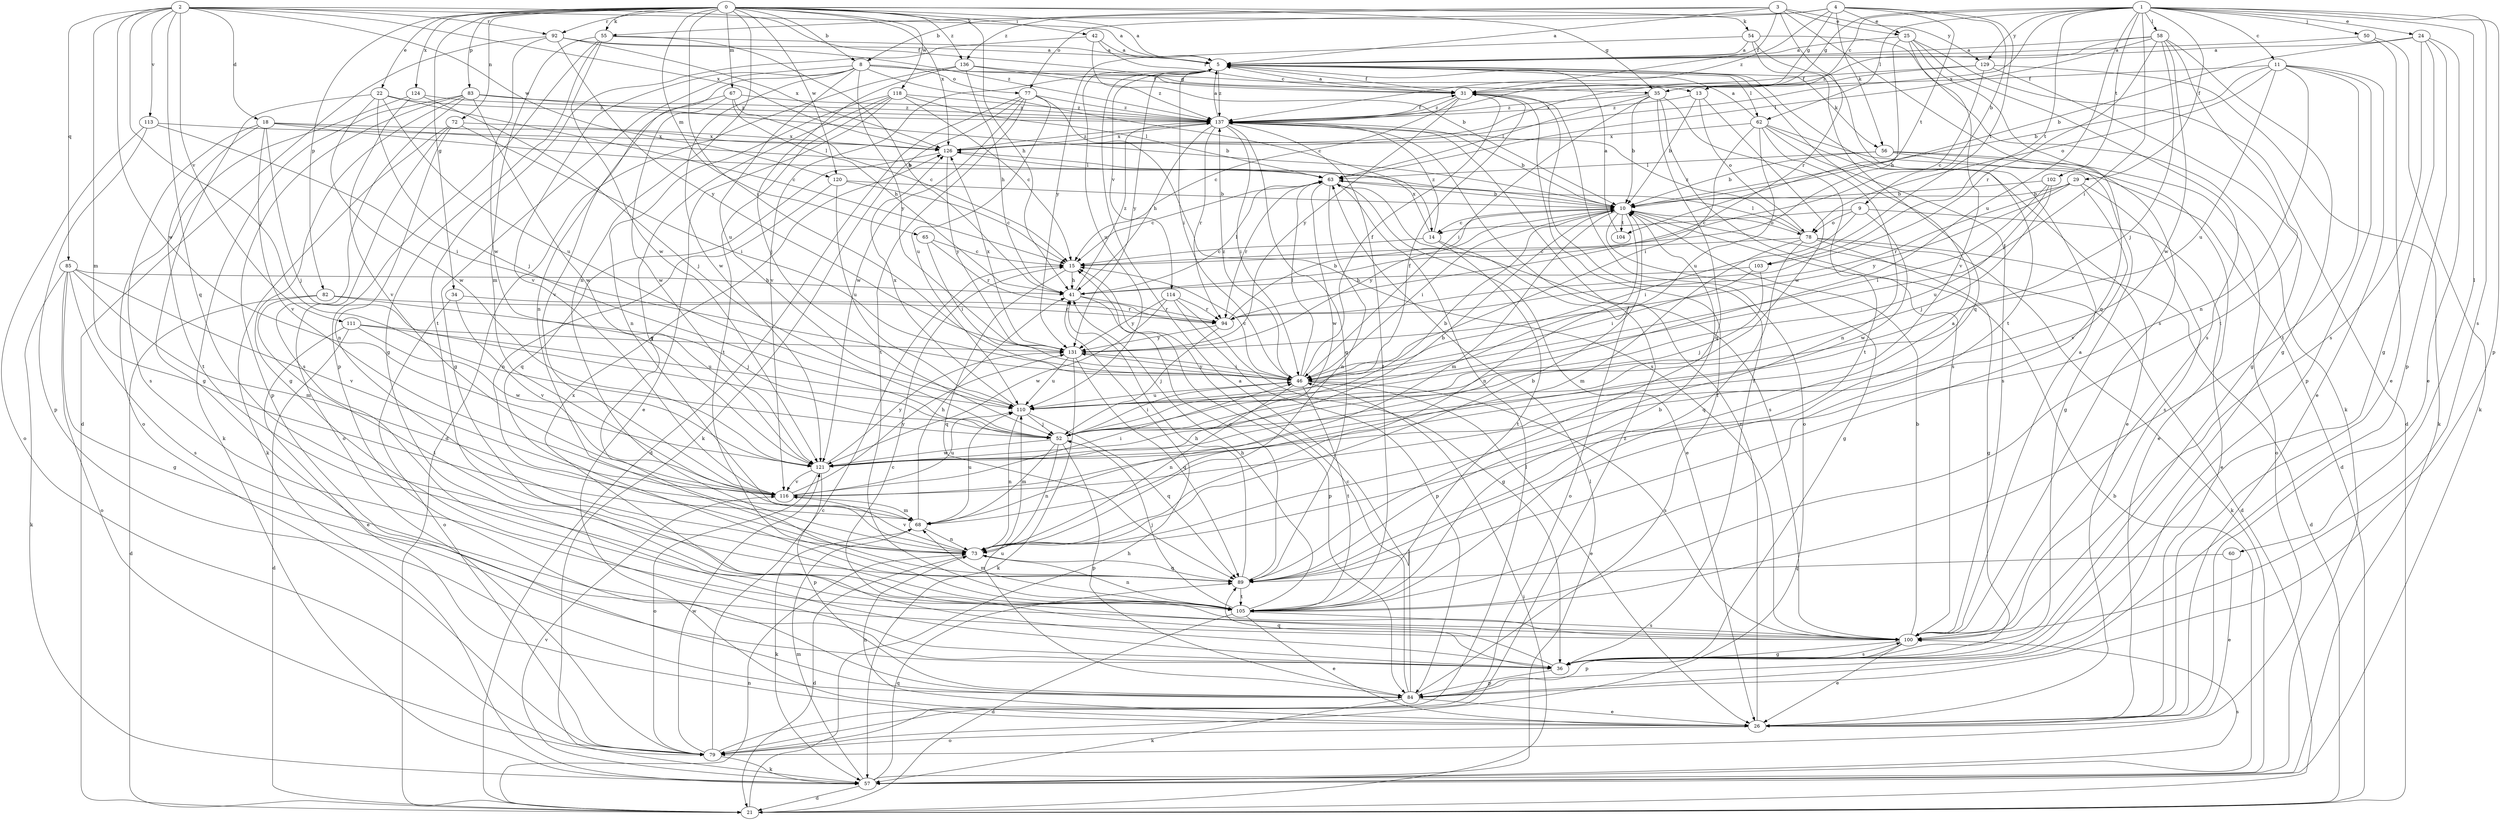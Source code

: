 strict digraph  {
0;
1;
2;
3;
4;
5;
8;
9;
10;
11;
13;
14;
15;
18;
21;
22;
24;
25;
26;
29;
31;
34;
35;
36;
41;
42;
46;
50;
52;
54;
55;
56;
57;
58;
60;
62;
63;
65;
67;
68;
72;
73;
77;
78;
79;
82;
83;
84;
85;
89;
92;
94;
100;
102;
103;
104;
105;
110;
111;
113;
114;
116;
118;
120;
121;
124;
126;
129;
131;
136;
137;
0 -> 5  [label=a];
0 -> 8  [label=b];
0 -> 22  [label=e];
0 -> 34  [label=g];
0 -> 35  [label=g];
0 -> 41  [label=h];
0 -> 42  [label=i];
0 -> 46  [label=i];
0 -> 54  [label=k];
0 -> 55  [label=k];
0 -> 65  [label=m];
0 -> 67  [label=m];
0 -> 72  [label=n];
0 -> 73  [label=n];
0 -> 82  [label=p];
0 -> 83  [label=p];
0 -> 92  [label=r];
0 -> 118  [label=w];
0 -> 120  [label=w];
0 -> 124  [label=x];
0 -> 126  [label=x];
0 -> 136  [label=z];
1 -> 11  [label=c];
1 -> 13  [label=c];
1 -> 24  [label=e];
1 -> 29  [label=f];
1 -> 35  [label=g];
1 -> 46  [label=i];
1 -> 50  [label=j];
1 -> 58  [label=l];
1 -> 60  [label=l];
1 -> 62  [label=l];
1 -> 84  [label=p];
1 -> 100  [label=s];
1 -> 102  [label=t];
1 -> 103  [label=t];
1 -> 110  [label=u];
1 -> 126  [label=x];
1 -> 129  [label=y];
2 -> 5  [label=a];
2 -> 18  [label=d];
2 -> 31  [label=f];
2 -> 52  [label=j];
2 -> 68  [label=m];
2 -> 85  [label=q];
2 -> 89  [label=q];
2 -> 92  [label=r];
2 -> 111  [label=v];
2 -> 113  [label=v];
2 -> 120  [label=w];
2 -> 121  [label=w];
2 -> 126  [label=x];
3 -> 5  [label=a];
3 -> 8  [label=b];
3 -> 25  [label=e];
3 -> 31  [label=f];
3 -> 94  [label=r];
3 -> 100  [label=s];
3 -> 129  [label=y];
3 -> 136  [label=z];
4 -> 9  [label=b];
4 -> 25  [label=e];
4 -> 35  [label=g];
4 -> 55  [label=k];
4 -> 56  [label=k];
4 -> 77  [label=o];
4 -> 103  [label=t];
4 -> 104  [label=t];
4 -> 137  [label=z];
5 -> 31  [label=f];
5 -> 46  [label=i];
5 -> 56  [label=k];
5 -> 62  [label=l];
5 -> 110  [label=u];
5 -> 114  [label=v];
5 -> 116  [label=v];
5 -> 131  [label=y];
5 -> 137  [label=z];
8 -> 13  [label=c];
8 -> 14  [label=c];
8 -> 35  [label=g];
8 -> 36  [label=g];
8 -> 73  [label=n];
8 -> 77  [label=o];
8 -> 110  [label=u];
8 -> 116  [label=v];
8 -> 121  [label=w];
8 -> 131  [label=y];
9 -> 14  [label=c];
9 -> 26  [label=e];
9 -> 46  [label=i];
9 -> 78  [label=o];
9 -> 121  [label=w];
10 -> 14  [label=c];
10 -> 21  [label=d];
10 -> 36  [label=g];
10 -> 46  [label=i];
10 -> 68  [label=m];
10 -> 73  [label=n];
10 -> 78  [label=o];
10 -> 104  [label=t];
10 -> 131  [label=y];
11 -> 10  [label=b];
11 -> 26  [label=e];
11 -> 31  [label=f];
11 -> 73  [label=n];
11 -> 78  [label=o];
11 -> 84  [label=p];
11 -> 105  [label=t];
11 -> 110  [label=u];
13 -> 10  [label=b];
13 -> 78  [label=o];
13 -> 121  [label=w];
13 -> 137  [label=z];
14 -> 15  [label=c];
14 -> 79  [label=o];
14 -> 105  [label=t];
14 -> 126  [label=x];
14 -> 137  [label=z];
15 -> 41  [label=h];
15 -> 89  [label=q];
18 -> 10  [label=b];
18 -> 52  [label=j];
18 -> 63  [label=l];
18 -> 100  [label=s];
18 -> 105  [label=t];
18 -> 116  [label=v];
18 -> 126  [label=x];
21 -> 41  [label=h];
21 -> 46  [label=i];
21 -> 73  [label=n];
22 -> 15  [label=c];
22 -> 36  [label=g];
22 -> 52  [label=j];
22 -> 110  [label=u];
22 -> 121  [label=w];
22 -> 137  [label=z];
24 -> 5  [label=a];
24 -> 10  [label=b];
24 -> 26  [label=e];
24 -> 36  [label=g];
24 -> 84  [label=p];
24 -> 100  [label=s];
25 -> 5  [label=a];
25 -> 21  [label=d];
25 -> 41  [label=h];
25 -> 89  [label=q];
25 -> 100  [label=s];
25 -> 116  [label=v];
26 -> 73  [label=n];
26 -> 79  [label=o];
26 -> 137  [label=z];
29 -> 10  [label=b];
29 -> 94  [label=r];
29 -> 100  [label=s];
29 -> 116  [label=v];
29 -> 131  [label=y];
31 -> 5  [label=a];
31 -> 15  [label=c];
31 -> 79  [label=o];
31 -> 131  [label=y];
31 -> 137  [label=z];
34 -> 79  [label=o];
34 -> 94  [label=r];
34 -> 116  [label=v];
35 -> 10  [label=b];
35 -> 46  [label=i];
35 -> 63  [label=l];
35 -> 89  [label=q];
35 -> 100  [label=s];
35 -> 105  [label=t];
35 -> 137  [label=z];
36 -> 15  [label=c];
36 -> 31  [label=f];
36 -> 84  [label=p];
36 -> 89  [label=q];
36 -> 100  [label=s];
41 -> 63  [label=l];
41 -> 84  [label=p];
41 -> 94  [label=r];
41 -> 137  [label=z];
42 -> 5  [label=a];
42 -> 10  [label=b];
42 -> 31  [label=f];
42 -> 105  [label=t];
46 -> 15  [label=c];
46 -> 26  [label=e];
46 -> 31  [label=f];
46 -> 63  [label=l];
46 -> 73  [label=n];
46 -> 100  [label=s];
46 -> 105  [label=t];
46 -> 110  [label=u];
46 -> 131  [label=y];
46 -> 137  [label=z];
50 -> 5  [label=a];
50 -> 26  [label=e];
50 -> 57  [label=k];
52 -> 10  [label=b];
52 -> 31  [label=f];
52 -> 46  [label=i];
52 -> 68  [label=m];
52 -> 73  [label=n];
52 -> 84  [label=p];
52 -> 121  [label=w];
54 -> 5  [label=a];
54 -> 57  [label=k];
54 -> 89  [label=q];
54 -> 105  [label=t];
54 -> 131  [label=y];
55 -> 5  [label=a];
55 -> 36  [label=g];
55 -> 41  [label=h];
55 -> 68  [label=m];
55 -> 84  [label=p];
55 -> 121  [label=w];
56 -> 10  [label=b];
56 -> 26  [label=e];
56 -> 36  [label=g];
56 -> 63  [label=l];
56 -> 79  [label=o];
57 -> 10  [label=b];
57 -> 21  [label=d];
57 -> 63  [label=l];
57 -> 68  [label=m];
57 -> 89  [label=q];
57 -> 100  [label=s];
57 -> 116  [label=v];
58 -> 5  [label=a];
58 -> 36  [label=g];
58 -> 52  [label=j];
58 -> 63  [label=l];
58 -> 94  [label=r];
58 -> 105  [label=t];
58 -> 121  [label=w];
58 -> 137  [label=z];
60 -> 26  [label=e];
60 -> 89  [label=q];
62 -> 5  [label=a];
62 -> 21  [label=d];
62 -> 26  [label=e];
62 -> 46  [label=i];
62 -> 73  [label=n];
62 -> 100  [label=s];
62 -> 110  [label=u];
62 -> 126  [label=x];
63 -> 10  [label=b];
63 -> 15  [label=c];
63 -> 26  [label=e];
63 -> 73  [label=n];
63 -> 94  [label=r];
63 -> 100  [label=s];
63 -> 121  [label=w];
65 -> 15  [label=c];
65 -> 46  [label=i];
65 -> 94  [label=r];
67 -> 15  [label=c];
67 -> 41  [label=h];
67 -> 116  [label=v];
67 -> 121  [label=w];
67 -> 137  [label=z];
68 -> 41  [label=h];
68 -> 57  [label=k];
68 -> 73  [label=n];
68 -> 110  [label=u];
72 -> 46  [label=i];
72 -> 57  [label=k];
72 -> 73  [label=n];
72 -> 79  [label=o];
72 -> 126  [label=x];
73 -> 10  [label=b];
73 -> 21  [label=d];
73 -> 89  [label=q];
73 -> 116  [label=v];
77 -> 21  [label=d];
77 -> 57  [label=k];
77 -> 100  [label=s];
77 -> 105  [label=t];
77 -> 110  [label=u];
77 -> 121  [label=w];
77 -> 137  [label=z];
78 -> 15  [label=c];
78 -> 21  [label=d];
78 -> 36  [label=g];
78 -> 57  [label=k];
78 -> 63  [label=l];
78 -> 68  [label=m];
78 -> 89  [label=q];
78 -> 137  [label=z];
79 -> 15  [label=c];
79 -> 57  [label=k];
79 -> 63  [label=l];
79 -> 121  [label=w];
79 -> 137  [label=z];
82 -> 21  [label=d];
82 -> 52  [label=j];
82 -> 94  [label=r];
82 -> 105  [label=t];
83 -> 10  [label=b];
83 -> 36  [label=g];
83 -> 57  [label=k];
83 -> 84  [label=p];
83 -> 100  [label=s];
83 -> 121  [label=w];
83 -> 137  [label=z];
84 -> 5  [label=a];
84 -> 15  [label=c];
84 -> 26  [label=e];
84 -> 31  [label=f];
84 -> 57  [label=k];
84 -> 110  [label=u];
85 -> 36  [label=g];
85 -> 41  [label=h];
85 -> 57  [label=k];
85 -> 68  [label=m];
85 -> 79  [label=o];
85 -> 100  [label=s];
85 -> 116  [label=v];
89 -> 5  [label=a];
89 -> 15  [label=c];
89 -> 41  [label=h];
89 -> 105  [label=t];
92 -> 5  [label=a];
92 -> 21  [label=d];
92 -> 121  [label=w];
92 -> 126  [label=x];
92 -> 131  [label=y];
92 -> 137  [label=z];
94 -> 10  [label=b];
94 -> 52  [label=j];
94 -> 131  [label=y];
100 -> 5  [label=a];
100 -> 10  [label=b];
100 -> 26  [label=e];
100 -> 36  [label=g];
100 -> 84  [label=p];
100 -> 126  [label=x];
102 -> 10  [label=b];
102 -> 46  [label=i];
102 -> 52  [label=j];
102 -> 110  [label=u];
103 -> 41  [label=h];
103 -> 46  [label=i];
103 -> 52  [label=j];
104 -> 5  [label=a];
105 -> 10  [label=b];
105 -> 21  [label=d];
105 -> 26  [label=e];
105 -> 41  [label=h];
105 -> 52  [label=j];
105 -> 68  [label=m];
105 -> 73  [label=n];
105 -> 100  [label=s];
110 -> 52  [label=j];
110 -> 73  [label=n];
110 -> 89  [label=q];
110 -> 126  [label=x];
111 -> 21  [label=d];
111 -> 26  [label=e];
111 -> 110  [label=u];
111 -> 121  [label=w];
111 -> 131  [label=y];
113 -> 46  [label=i];
113 -> 79  [label=o];
113 -> 84  [label=p];
113 -> 126  [label=x];
114 -> 36  [label=g];
114 -> 84  [label=p];
114 -> 94  [label=r];
114 -> 121  [label=w];
114 -> 131  [label=y];
116 -> 46  [label=i];
116 -> 68  [label=m];
116 -> 110  [label=u];
116 -> 131  [label=y];
118 -> 15  [label=c];
118 -> 26  [label=e];
118 -> 63  [label=l];
118 -> 73  [label=n];
118 -> 89  [label=q];
118 -> 105  [label=t];
118 -> 137  [label=z];
120 -> 10  [label=b];
120 -> 15  [label=c];
120 -> 73  [label=n];
120 -> 110  [label=u];
121 -> 10  [label=b];
121 -> 79  [label=o];
121 -> 84  [label=p];
121 -> 116  [label=v];
121 -> 131  [label=y];
124 -> 52  [label=j];
124 -> 79  [label=o];
124 -> 116  [label=v];
124 -> 137  [label=z];
126 -> 63  [label=l];
126 -> 89  [label=q];
126 -> 131  [label=y];
126 -> 137  [label=z];
129 -> 15  [label=c];
129 -> 31  [label=f];
129 -> 36  [label=g];
129 -> 57  [label=k];
129 -> 126  [label=x];
131 -> 46  [label=i];
131 -> 57  [label=k];
131 -> 89  [label=q];
131 -> 110  [label=u];
131 -> 126  [label=x];
136 -> 21  [label=d];
136 -> 31  [label=f];
136 -> 41  [label=h];
136 -> 52  [label=j];
136 -> 137  [label=z];
137 -> 5  [label=a];
137 -> 10  [label=b];
137 -> 31  [label=f];
137 -> 41  [label=h];
137 -> 46  [label=i];
137 -> 89  [label=q];
137 -> 94  [label=r];
137 -> 105  [label=t];
137 -> 126  [label=x];
}
